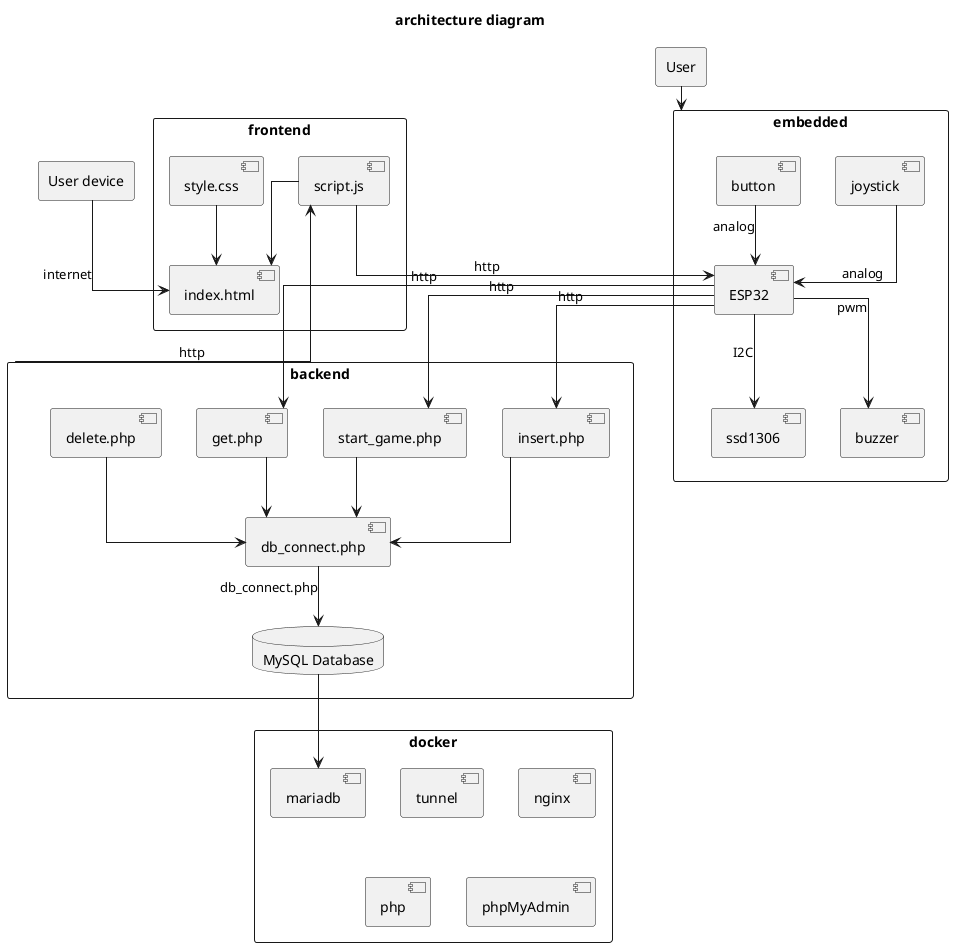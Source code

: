 @startuml
title architecture diagram

skinparam linetype ortho

rectangle "User device" as Userdev

rectangle "User" as User

rectangle "frontend" as Browser {
  component "index.html" as index
  component "script.js" as script
  component "style.css" as style
}

rectangle "docker" as docker {
  component "tunnel" as tunnel
  component "nginx" as nginx
  component "php" as php
  component "mariadb" as mdb 
  component "phpMyAdmin" as myad
}

rectangle "backend" as backend {
  component "insert.php" as insert
  component "start_game.php" as start
  component "get.php" as get
  component "delete.php" as delete
  component "db_connect.php" as dbconn
  database "MySQL Database" as DB
}

rectangle "embedded" as embedded{
    component "ssd1306" as oled 
    component "joystick" as joystick
    component "button" as bttn 
    component "buzzer" as bzzr
    component "ESP32" as ESP32
}


Userdev --> index : internet
User --> embedded
dbconn --> DB : db_connect.php
ESP32 --> start : http
ESP32 --> get : http
script --> ESP32 : http
ESP32 --> insert : http
delete --> dbconn 
get --> dbconn
insert --> dbconn
start --> dbconn
ESP32 --> oled : I2C
joystick --> ESP32 : analog
ESP32 --> bzzr : pwm
bttn --> ESP32 : analog
style --> index
script --> index
backend --> script : http
DB --> mdb


@enduml

